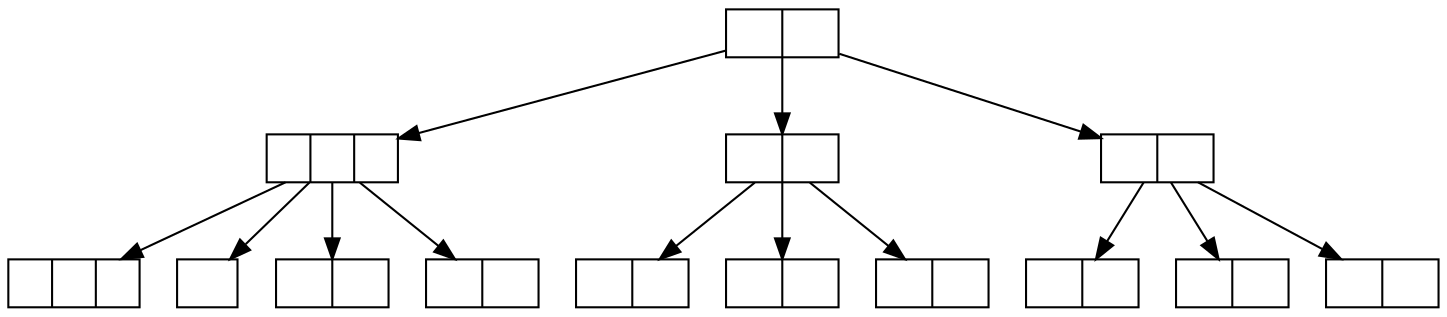 digraph b3 {
    node [shape = record,height=.1,label=" | "];
    n3 [label=" | | "];
    n10[label=" | | "];
    n0 -> n1;
    n0 -> n2;
    n0 -> n3;
    n1 -> n4;
    n1 -> n5;
    n1 -> n6;
    n2 -> n7;
    n2 -> n8;
    n2 -> n9;
    n3 -> n10;
    nIns[width=.4, label=" "];
    n3 -> nIns;
    n3 -> n11;
    n3 -> n12;
}
